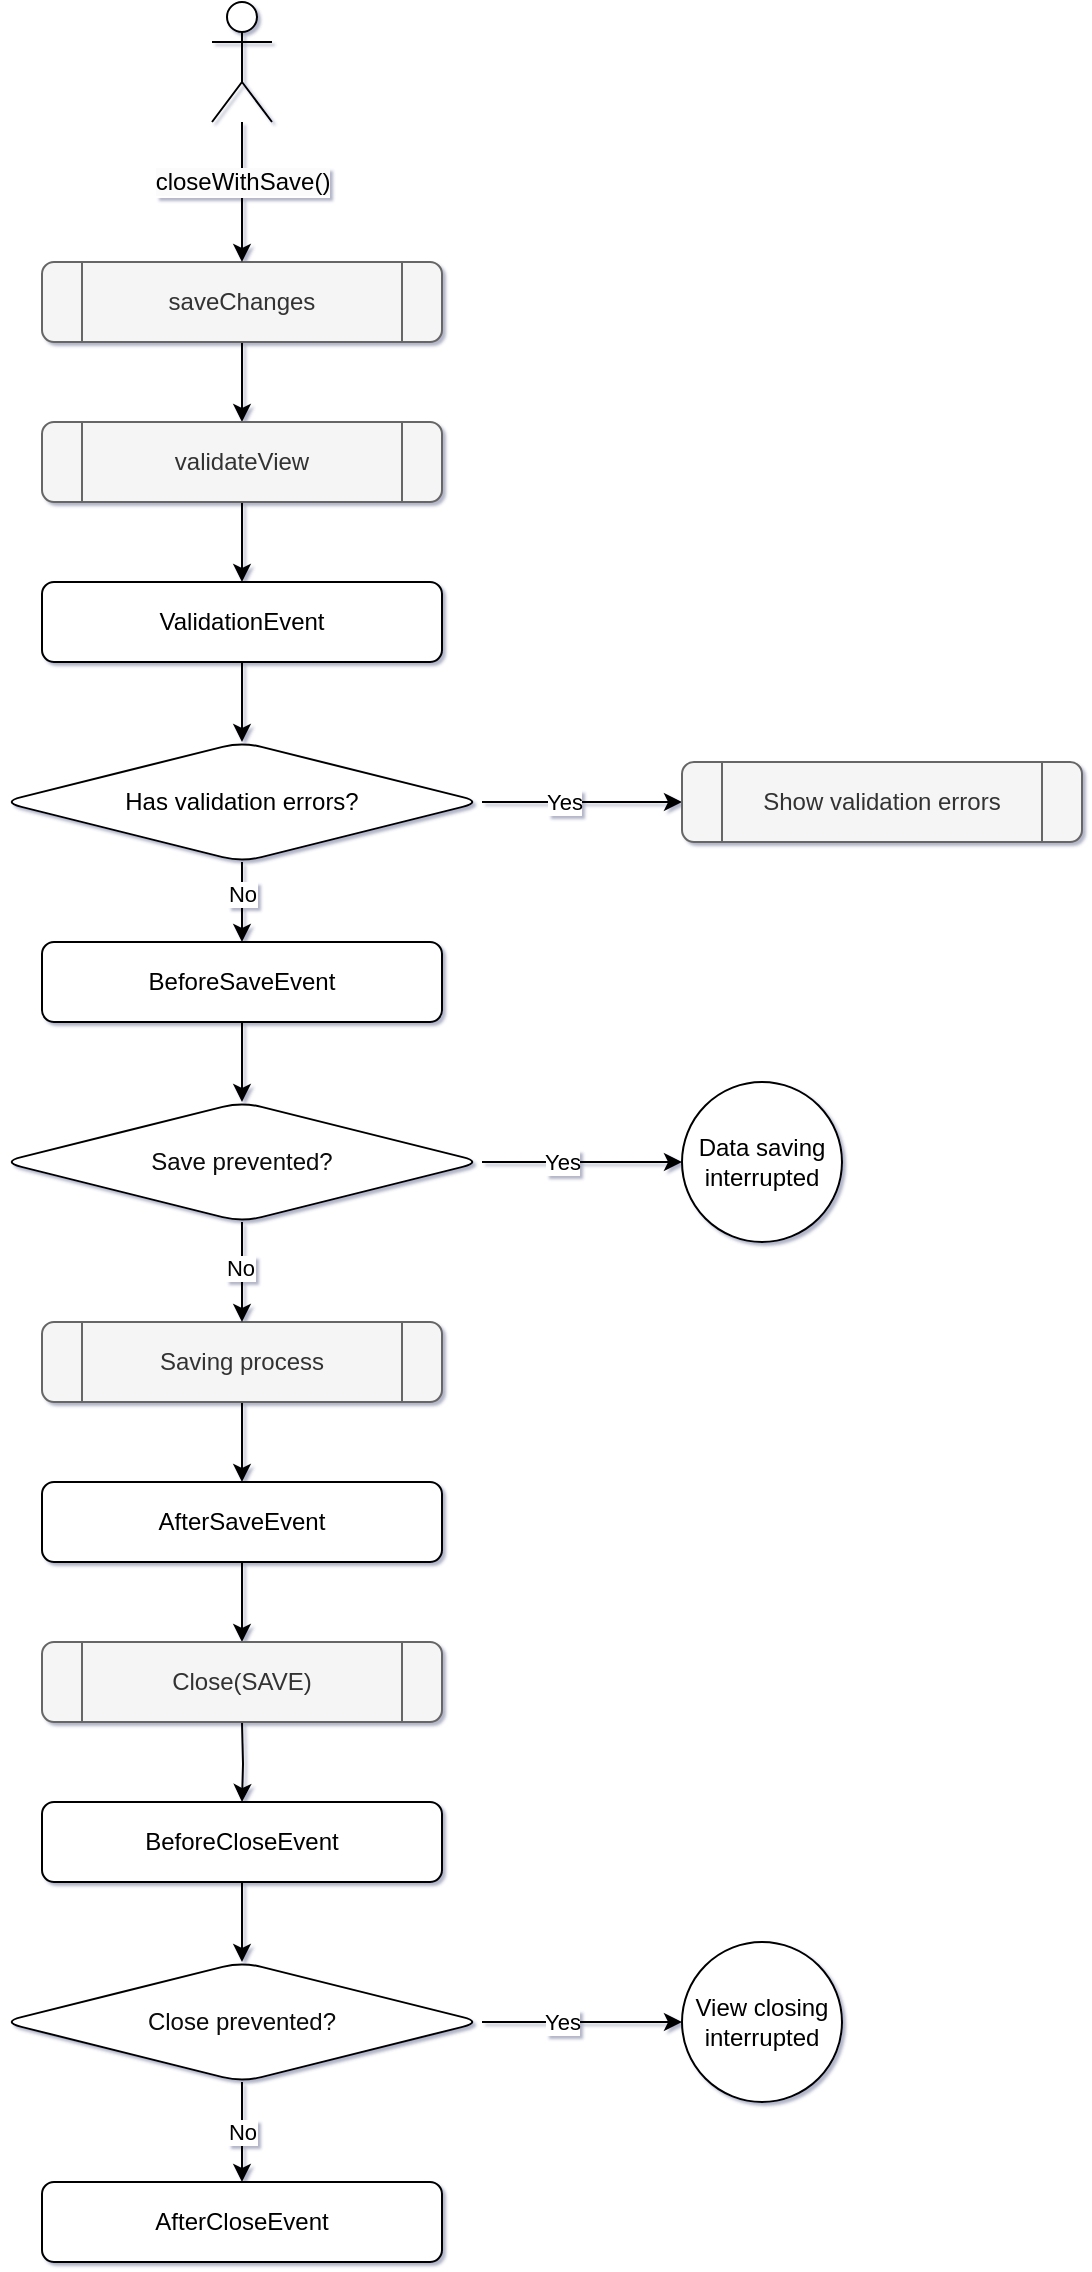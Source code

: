<mxfile version="24.6.4" type="device">
  <diagram id="In03jnOBnLg7mTdjoZ8h" name="Page-1">
    <mxGraphModel dx="1242" dy="878" grid="1" gridSize="10" guides="1" tooltips="1" connect="1" arrows="1" fold="1" page="0" pageScale="1" pageWidth="827" pageHeight="1169" math="0" shadow="1">
      <root>
        <mxCell id="0" />
        <mxCell id="1" parent="0" />
        <mxCell id="SfIHV6pgzLbOrOoAITgy-2" style="edgeStyle=orthogonalEdgeStyle;rounded=0;orthogonalLoop=1;jettySize=auto;html=1;entryX=0.5;entryY=0;entryDx=0;entryDy=0;" edge="1" parent="1" source="g2cGf5yEsODB59__Dj8U-2" target="SfIHV6pgzLbOrOoAITgy-1">
          <mxGeometry relative="1" as="geometry" />
        </mxCell>
        <mxCell id="g2cGf5yEsODB59__Dj8U-2" value="BeforeCloseEvent" style="whiteSpace=wrap;html=1;rounded=1;" parent="1" vertex="1">
          <mxGeometry x="240" y="950" width="200" height="40" as="geometry" />
        </mxCell>
        <mxCell id="g2cGf5yEsODB59__Dj8U-5" value="AfterCloseEvent" style="whiteSpace=wrap;html=1;rounded=1;" parent="1" vertex="1">
          <mxGeometry x="240" y="1140" width="200" height="40" as="geometry" />
        </mxCell>
        <mxCell id="g2cGf5yEsODB59__Dj8U-6" value="" style="edgeStyle=orthogonalEdgeStyle;rounded=0;orthogonalLoop=1;jettySize=auto;html=1;" parent="1" source="g2cGf5yEsODB59__Dj8U-7" target="g2cGf5yEsODB59__Dj8U-21" edge="1">
          <mxGeometry relative="1" as="geometry" />
        </mxCell>
        <mxCell id="g2cGf5yEsODB59__Dj8U-7" value="saveChanges" style="shape=process;whiteSpace=wrap;html=1;backgroundOutline=1;rounded=1;fillColor=#f5f5f5;fontColor=#333333;strokeColor=#666666;" parent="1" vertex="1">
          <mxGeometry x="240" y="180" width="200" height="40" as="geometry" />
        </mxCell>
        <mxCell id="g2cGf5yEsODB59__Dj8U-8" value="" style="edgeStyle=orthogonalEdgeStyle;rounded=0;orthogonalLoop=1;jettySize=auto;html=1;exitX=0.5;exitY=1;exitDx=0;exitDy=0;entryX=0.5;entryY=0;entryDx=0;entryDy=0;" parent="1" source="g2cGf5yEsODB59__Dj8U-12" target="g2cGf5yEsODB59__Dj8U-23" edge="1">
          <mxGeometry relative="1" as="geometry">
            <Array as="points">
              <mxPoint x="340" y="510" />
              <mxPoint x="340" y="510" />
            </Array>
            <mxPoint x="100" y="420" as="targetPoint" />
          </mxGeometry>
        </mxCell>
        <mxCell id="g2cGf5yEsODB59__Dj8U-9" value="No" style="edgeLabel;html=1;align=center;verticalAlign=middle;resizable=0;points=[];" parent="g2cGf5yEsODB59__Dj8U-8" vertex="1" connectable="0">
          <mxGeometry x="-0.438" y="-2" relative="1" as="geometry">
            <mxPoint x="2" y="5" as="offset" />
          </mxGeometry>
        </mxCell>
        <mxCell id="g2cGf5yEsODB59__Dj8U-10" value="" style="edgeStyle=orthogonalEdgeStyle;rounded=0;orthogonalLoop=1;jettySize=auto;html=1;exitX=1;exitY=0.5;exitDx=0;exitDy=0;" parent="1" source="g2cGf5yEsODB59__Dj8U-12" target="g2cGf5yEsODB59__Dj8U-15" edge="1">
          <mxGeometry relative="1" as="geometry">
            <Array as="points">
              <mxPoint x="560" y="450" />
            </Array>
          </mxGeometry>
        </mxCell>
        <mxCell id="g2cGf5yEsODB59__Dj8U-11" value="Yes" style="edgeLabel;html=1;align=center;verticalAlign=middle;resizable=0;points=[];rotation=0;" parent="g2cGf5yEsODB59__Dj8U-10" vertex="1" connectable="0">
          <mxGeometry x="-0.212" y="2" relative="1" as="geometry">
            <mxPoint x="1" y="2" as="offset" />
          </mxGeometry>
        </mxCell>
        <mxCell id="g2cGf5yEsODB59__Dj8U-12" value="Has validation errors?" style="rhombus;whiteSpace=wrap;html=1;rounded=1;" parent="1" vertex="1">
          <mxGeometry x="220" y="420" width="240" height="60" as="geometry" />
        </mxCell>
        <mxCell id="g2cGf5yEsODB59__Dj8U-13" value="" style="edgeStyle=orthogonalEdgeStyle;rounded=0;orthogonalLoop=1;jettySize=auto;html=1;" parent="1" source="g2cGf5yEsODB59__Dj8U-14" target="g2cGf5yEsODB59__Dj8U-25" edge="1">
          <mxGeometry relative="1" as="geometry" />
        </mxCell>
        <mxCell id="g2cGf5yEsODB59__Dj8U-14" value="Saving process" style="shape=process;whiteSpace=wrap;html=1;backgroundOutline=1;rounded=1;fillColor=#f5f5f5;fontColor=#333333;strokeColor=#666666;" parent="1" vertex="1">
          <mxGeometry x="240" y="710" width="200" height="40" as="geometry" />
        </mxCell>
        <mxCell id="g2cGf5yEsODB59__Dj8U-15" value="Show validation errors" style="shape=process;whiteSpace=wrap;html=1;backgroundOutline=1;rounded=1;fillColor=#f5f5f5;fontColor=#333333;strokeColor=#666666;" parent="1" vertex="1">
          <mxGeometry x="560" y="430" width="200" height="40" as="geometry" />
        </mxCell>
        <mxCell id="g2cGf5yEsODB59__Dj8U-18" style="edgeStyle=orthogonalEdgeStyle;rounded=0;orthogonalLoop=1;jettySize=auto;html=1;entryX=0.5;entryY=0;entryDx=0;entryDy=0;" parent="1" source="g2cGf5yEsODB59__Dj8U-19" target="g2cGf5yEsODB59__Dj8U-12" edge="1">
          <mxGeometry relative="1" as="geometry" />
        </mxCell>
        <mxCell id="g2cGf5yEsODB59__Dj8U-19" value="ValidationEvent" style="rounded=1;whiteSpace=wrap;html=1;" parent="1" vertex="1">
          <mxGeometry x="240" y="340" width="200" height="40" as="geometry" />
        </mxCell>
        <mxCell id="g2cGf5yEsODB59__Dj8U-20" style="edgeStyle=orthogonalEdgeStyle;rounded=0;orthogonalLoop=1;jettySize=auto;html=1;entryX=0.5;entryY=0;entryDx=0;entryDy=0;" parent="1" source="g2cGf5yEsODB59__Dj8U-21" target="g2cGf5yEsODB59__Dj8U-19" edge="1">
          <mxGeometry relative="1" as="geometry" />
        </mxCell>
        <mxCell id="g2cGf5yEsODB59__Dj8U-21" value="validateView" style="shape=process;whiteSpace=wrap;html=1;backgroundOutline=1;rounded=1;fillColor=#f5f5f5;fontColor=#333333;strokeColor=#666666;" parent="1" vertex="1">
          <mxGeometry x="240" y="260" width="200" height="40" as="geometry" />
        </mxCell>
        <mxCell id="pbp6DFzdqXZe_fUCQhgF-8" value="" style="edgeStyle=orthogonalEdgeStyle;rounded=0;orthogonalLoop=1;jettySize=auto;html=1;" parent="1" source="g2cGf5yEsODB59__Dj8U-23" target="pbp6DFzdqXZe_fUCQhgF-7" edge="1">
          <mxGeometry relative="1" as="geometry" />
        </mxCell>
        <mxCell id="g2cGf5yEsODB59__Dj8U-23" value="BeforeSaveEvent" style="rounded=1;whiteSpace=wrap;html=1;" parent="1" vertex="1">
          <mxGeometry x="240" y="520" width="200" height="40" as="geometry" />
        </mxCell>
        <mxCell id="pbp6DFzdqXZe_fUCQhgF-5" value="" style="edgeStyle=orthogonalEdgeStyle;rounded=0;orthogonalLoop=1;jettySize=auto;html=1;" parent="1" source="g2cGf5yEsODB59__Dj8U-25" target="pbp6DFzdqXZe_fUCQhgF-4" edge="1">
          <mxGeometry relative="1" as="geometry" />
        </mxCell>
        <mxCell id="g2cGf5yEsODB59__Dj8U-25" value="AfterSaveEvent" style="rounded=1;whiteSpace=wrap;html=1;" parent="1" vertex="1">
          <mxGeometry x="240" y="790" width="200" height="40" as="geometry" />
        </mxCell>
        <mxCell id="g2cGf5yEsODB59__Dj8U-26" style="edgeStyle=orthogonalEdgeStyle;rounded=0;orthogonalLoop=1;jettySize=auto;html=1;entryX=0.5;entryY=0;entryDx=0;entryDy=0;" parent="1" target="g2cGf5yEsODB59__Dj8U-2" edge="1">
          <mxGeometry relative="1" as="geometry">
            <mxPoint x="340" y="910" as="sourcePoint" />
          </mxGeometry>
        </mxCell>
        <mxCell id="pbp6DFzdqXZe_fUCQhgF-2" style="edgeStyle=orthogonalEdgeStyle;rounded=0;orthogonalLoop=1;jettySize=auto;html=1;entryX=0.5;entryY=0;entryDx=0;entryDy=0;" parent="1" source="pbp6DFzdqXZe_fUCQhgF-1" target="g2cGf5yEsODB59__Dj8U-7" edge="1">
          <mxGeometry relative="1" as="geometry" />
        </mxCell>
        <mxCell id="pbp6DFzdqXZe_fUCQhgF-3" value="&lt;span style=&quot;font-size: 12px; text-wrap: wrap; background-color: rgb(251, 251, 251);&quot;&gt;closeWithSave()&lt;/span&gt;" style="edgeLabel;html=1;align=center;verticalAlign=middle;resizable=0;points=[];" parent="pbp6DFzdqXZe_fUCQhgF-2" vertex="1" connectable="0">
          <mxGeometry x="-0.03" y="1" relative="1" as="geometry">
            <mxPoint x="-1" y="-4" as="offset" />
          </mxGeometry>
        </mxCell>
        <mxCell id="pbp6DFzdqXZe_fUCQhgF-1" value="" style="shape=umlActor;verticalLabelPosition=bottom;verticalAlign=top;html=1;outlineConnect=0;" parent="1" vertex="1">
          <mxGeometry x="325" y="50" width="30" height="60" as="geometry" />
        </mxCell>
        <mxCell id="pbp6DFzdqXZe_fUCQhgF-4" value="Close(SAVE)" style="shape=process;whiteSpace=wrap;html=1;backgroundOutline=1;rounded=1;fillColor=#f5f5f5;fontColor=#333333;strokeColor=#666666;" parent="1" vertex="1">
          <mxGeometry x="240" y="870" width="200" height="40" as="geometry" />
        </mxCell>
        <mxCell id="pbp6DFzdqXZe_fUCQhgF-9" style="edgeStyle=orthogonalEdgeStyle;rounded=0;orthogonalLoop=1;jettySize=auto;html=1;entryX=0.5;entryY=0;entryDx=0;entryDy=0;" parent="1" source="pbp6DFzdqXZe_fUCQhgF-7" target="g2cGf5yEsODB59__Dj8U-14" edge="1">
          <mxGeometry relative="1" as="geometry" />
        </mxCell>
        <mxCell id="pbp6DFzdqXZe_fUCQhgF-10" value="No" style="edgeLabel;html=1;align=center;verticalAlign=middle;resizable=0;points=[];" parent="pbp6DFzdqXZe_fUCQhgF-9" vertex="1" connectable="0">
          <mxGeometry x="-0.1" y="-1" relative="1" as="geometry">
            <mxPoint as="offset" />
          </mxGeometry>
        </mxCell>
        <mxCell id="pbp6DFzdqXZe_fUCQhgF-19" value="" style="edgeStyle=orthogonalEdgeStyle;rounded=0;orthogonalLoop=1;jettySize=auto;html=1;" parent="1" source="pbp6DFzdqXZe_fUCQhgF-7" target="pbp6DFzdqXZe_fUCQhgF-18" edge="1">
          <mxGeometry relative="1" as="geometry" />
        </mxCell>
        <mxCell id="pbp6DFzdqXZe_fUCQhgF-20" value="Yes" style="edgeLabel;html=1;align=center;verticalAlign=middle;resizable=0;points=[];" parent="pbp6DFzdqXZe_fUCQhgF-19" vertex="1" connectable="0">
          <mxGeometry x="-0.32" y="1" relative="1" as="geometry">
            <mxPoint x="6" y="1" as="offset" />
          </mxGeometry>
        </mxCell>
        <mxCell id="pbp6DFzdqXZe_fUCQhgF-7" value="&lt;div style=&quot;background-color:#ffffff;color:#080808&quot;&gt;&lt;pre style=&quot;&quot;&gt;&lt;font style=&quot;font-size: 12px;&quot; face=&quot;Helvetica&quot;&gt;Save prevented?&lt;/font&gt;&lt;/pre&gt;&lt;/div&gt;" style="rhombus;whiteSpace=wrap;html=1;rounded=1;" parent="1" vertex="1">
          <mxGeometry x="220" y="600" width="240" height="60" as="geometry" />
        </mxCell>
        <mxCell id="pbp6DFzdqXZe_fUCQhgF-18" value="Data saving interrupted" style="ellipse;whiteSpace=wrap;html=1;rounded=1;" parent="1" vertex="1">
          <mxGeometry x="560" y="590" width="80" height="80" as="geometry" />
        </mxCell>
        <mxCell id="SfIHV6pgzLbOrOoAITgy-3" value="No" style="edgeStyle=orthogonalEdgeStyle;rounded=0;orthogonalLoop=1;jettySize=auto;html=1;entryX=0.5;entryY=0;entryDx=0;entryDy=0;" edge="1" parent="1" source="SfIHV6pgzLbOrOoAITgy-1" target="g2cGf5yEsODB59__Dj8U-5">
          <mxGeometry relative="1" as="geometry" />
        </mxCell>
        <mxCell id="SfIHV6pgzLbOrOoAITgy-5" style="edgeStyle=orthogonalEdgeStyle;rounded=0;orthogonalLoop=1;jettySize=auto;html=1;entryX=0;entryY=0.5;entryDx=0;entryDy=0;" edge="1" parent="1" source="SfIHV6pgzLbOrOoAITgy-1" target="SfIHV6pgzLbOrOoAITgy-4">
          <mxGeometry relative="1" as="geometry" />
        </mxCell>
        <mxCell id="SfIHV6pgzLbOrOoAITgy-6" value="Yes" style="edgeLabel;html=1;align=center;verticalAlign=middle;resizable=0;points=[];" vertex="1" connectable="0" parent="SfIHV6pgzLbOrOoAITgy-5">
          <mxGeometry x="-0.02" y="-1" relative="1" as="geometry">
            <mxPoint x="-9" y="-1" as="offset" />
          </mxGeometry>
        </mxCell>
        <mxCell id="SfIHV6pgzLbOrOoAITgy-1" value="&lt;div style=&quot;background-color:#ffffff;color:#080808&quot;&gt;&lt;pre style=&quot;&quot;&gt;&lt;font style=&quot;font-size: 12px;&quot; face=&quot;Helvetica&quot;&gt;Close prevented?&lt;/font&gt;&lt;/pre&gt;&lt;/div&gt;" style="rhombus;whiteSpace=wrap;html=1;rounded=1;" vertex="1" parent="1">
          <mxGeometry x="220" y="1030" width="240" height="60" as="geometry" />
        </mxCell>
        <mxCell id="SfIHV6pgzLbOrOoAITgy-4" value="View closing interrupted" style="ellipse;whiteSpace=wrap;html=1;rounded=1;" vertex="1" parent="1">
          <mxGeometry x="560" y="1020" width="80" height="80" as="geometry" />
        </mxCell>
      </root>
    </mxGraphModel>
  </diagram>
</mxfile>

